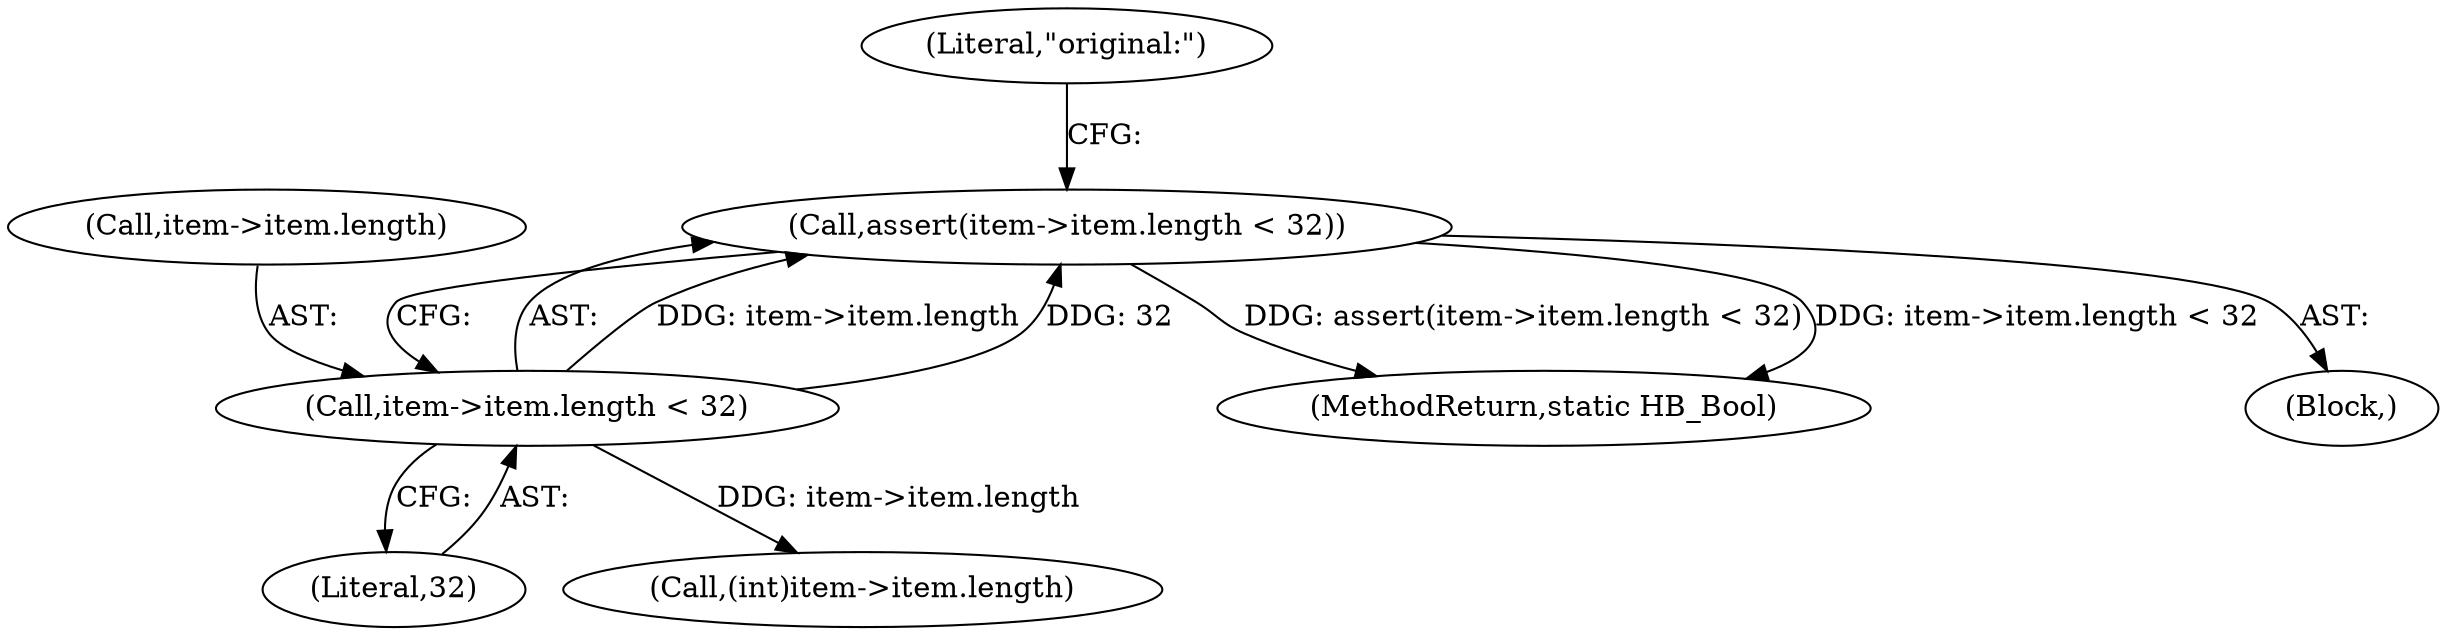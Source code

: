 digraph "0_Chrome_2953a669ec0a32a25c6250d34bf895ec0eb63d27@API" {
"1000176" [label="(Call,assert(item->item.length < 32))"];
"1000177" [label="(Call,item->item.length < 32)"];
"1000183" [label="(Literal,32)"];
"1000178" [label="(Call,item->item.length)"];
"1000176" [label="(Call,assert(item->item.length < 32))"];
"1000192" [label="(Call,(int)item->item.length)"];
"1000113" [label="(Block,)"];
"1000185" [label="(Literal,\"original:\")"];
"1000177" [label="(Call,item->item.length < 32)"];
"1000789" [label="(MethodReturn,static HB_Bool)"];
"1000176" -> "1000113"  [label="AST: "];
"1000176" -> "1000177"  [label="CFG: "];
"1000177" -> "1000176"  [label="AST: "];
"1000185" -> "1000176"  [label="CFG: "];
"1000176" -> "1000789"  [label="DDG: assert(item->item.length < 32)"];
"1000176" -> "1000789"  [label="DDG: item->item.length < 32"];
"1000177" -> "1000176"  [label="DDG: item->item.length"];
"1000177" -> "1000176"  [label="DDG: 32"];
"1000177" -> "1000183"  [label="CFG: "];
"1000178" -> "1000177"  [label="AST: "];
"1000183" -> "1000177"  [label="AST: "];
"1000177" -> "1000192"  [label="DDG: item->item.length"];
}
